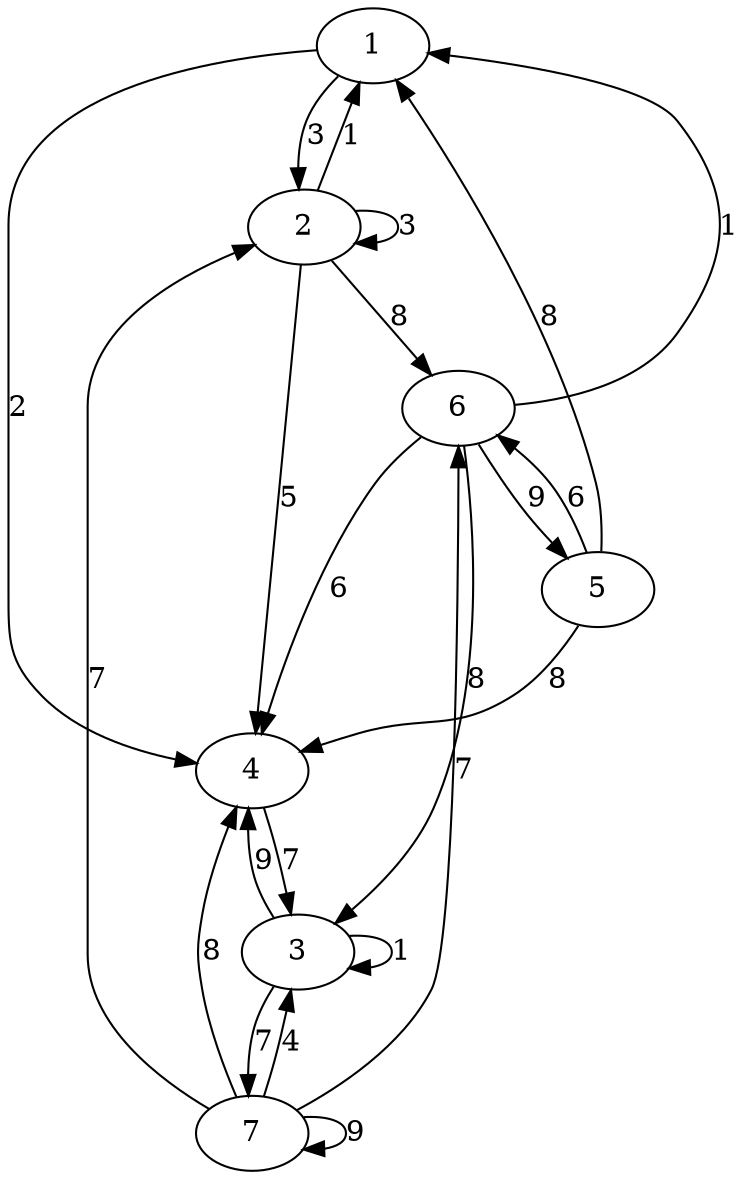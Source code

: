digraph test {
1->2 [label=3];
1->4 [label=2];
2->1 [label=1];
2->2 [label=3];
2->4 [label=5];
2->6 [label=8];
3->3 [label=1];
3->4 [label=9];
3->7 [label=7];
4->3 [label=7];
5->1 [label=8];
5->4 [label=8];
5->6 [label=6];
6->1 [label=1];
6->3 [label=8];
6->4 [label=6];
6->5 [label=9];
7->2 [label=7];
7->3 [label=4];
7->4 [label=8];
7->6 [label=7];
7->7 [label=9];
}
